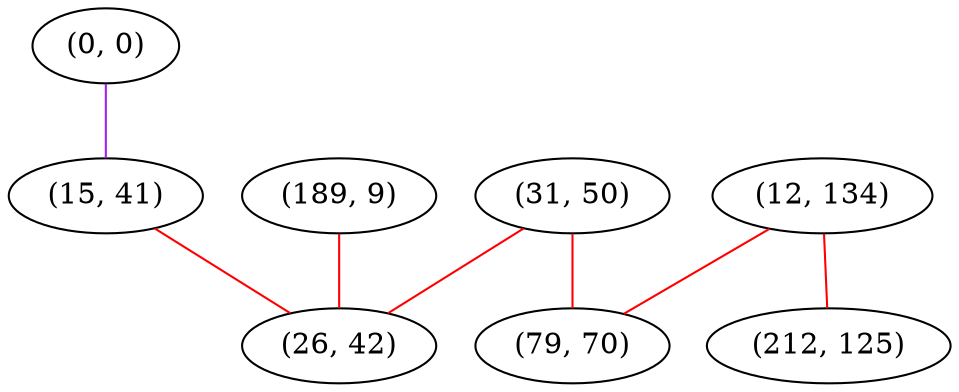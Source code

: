 graph "" {
"(0, 0)";
"(31, 50)";
"(189, 9)";
"(15, 41)";
"(12, 134)";
"(212, 125)";
"(79, 70)";
"(26, 42)";
"(0, 0)" -- "(15, 41)"  [color=purple, key=0, weight=4];
"(31, 50)" -- "(79, 70)"  [color=red, key=0, weight=1];
"(31, 50)" -- "(26, 42)"  [color=red, key=0, weight=1];
"(189, 9)" -- "(26, 42)"  [color=red, key=0, weight=1];
"(15, 41)" -- "(26, 42)"  [color=red, key=0, weight=1];
"(12, 134)" -- "(212, 125)"  [color=red, key=0, weight=1];
"(12, 134)" -- "(79, 70)"  [color=red, key=0, weight=1];
}
